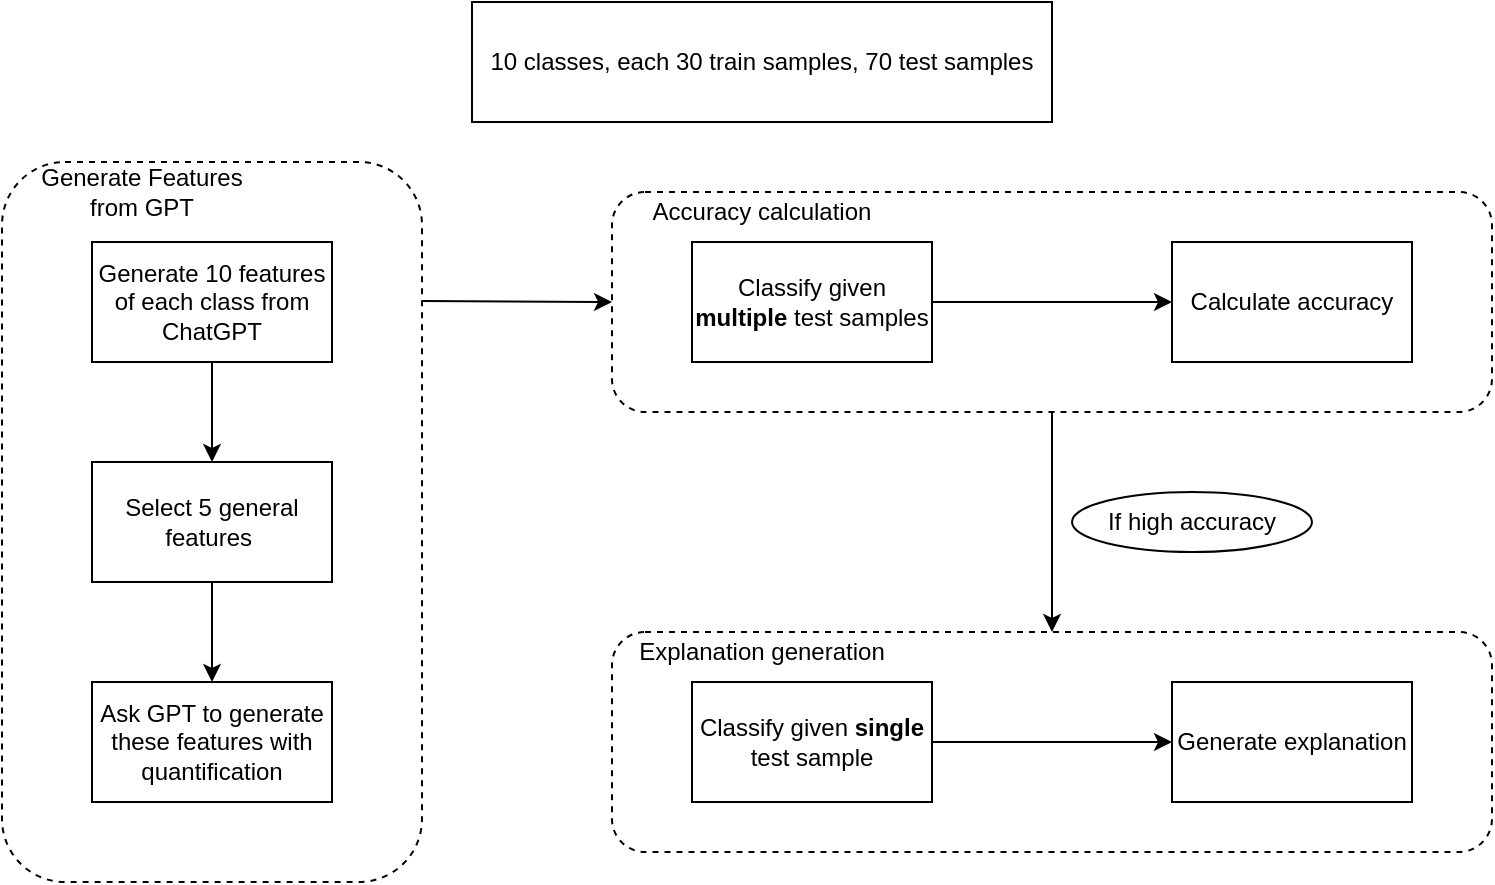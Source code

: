 <mxfile version="22.0.4" type="device">
  <diagram name="第 1 页" id="5k-mhaxqsC1-S2kC62RU">
    <mxGraphModel dx="1050" dy="574" grid="1" gridSize="10" guides="1" tooltips="1" connect="1" arrows="1" fold="1" page="1" pageScale="1" pageWidth="2336" pageHeight="1654" math="0" shadow="0">
      <root>
        <mxCell id="0" />
        <mxCell id="1" parent="0" />
        <mxCell id="MnXhYS4mInGa1vTu996b-2" value="10 classes, each 30 train samples, 70 test samples" style="rounded=0;whiteSpace=wrap;html=1;" parent="1" vertex="1">
          <mxGeometry x="460" y="100" width="290" height="60" as="geometry" />
        </mxCell>
        <mxCell id="qfQT-VdfGAIsc0yqWIOU-19" style="edgeStyle=orthogonalEdgeStyle;rounded=0;orthogonalLoop=1;jettySize=auto;html=1;exitX=1;exitY=0.5;exitDx=0;exitDy=0;entryX=0;entryY=0.5;entryDx=0;entryDy=0;" edge="1" parent="1" source="qfQT-VdfGAIsc0yqWIOU-4" target="qfQT-VdfGAIsc0yqWIOU-5">
          <mxGeometry relative="1" as="geometry" />
        </mxCell>
        <mxCell id="qfQT-VdfGAIsc0yqWIOU-4" value="Classify given &lt;b&gt;multiple&lt;/b&gt; test samples" style="rounded=0;whiteSpace=wrap;html=1;" vertex="1" parent="1">
          <mxGeometry x="570" y="220" width="120" height="60" as="geometry" />
        </mxCell>
        <mxCell id="qfQT-VdfGAIsc0yqWIOU-5" value="Calculate accuracy" style="rounded=0;whiteSpace=wrap;html=1;" vertex="1" parent="1">
          <mxGeometry x="810" y="220" width="120" height="60" as="geometry" />
        </mxCell>
        <mxCell id="qfQT-VdfGAIsc0yqWIOU-6" value="Ask GPT to generate these features with quantification" style="rounded=0;whiteSpace=wrap;html=1;" vertex="1" parent="1">
          <mxGeometry x="270" y="440" width="120" height="60" as="geometry" />
        </mxCell>
        <mxCell id="qfQT-VdfGAIsc0yqWIOU-14" style="edgeStyle=orthogonalEdgeStyle;rounded=0;orthogonalLoop=1;jettySize=auto;html=1;exitX=0.5;exitY=1;exitDx=0;exitDy=0;entryX=0.5;entryY=0;entryDx=0;entryDy=0;" edge="1" parent="1" source="qfQT-VdfGAIsc0yqWIOU-7" target="qfQT-VdfGAIsc0yqWIOU-6">
          <mxGeometry relative="1" as="geometry" />
        </mxCell>
        <mxCell id="qfQT-VdfGAIsc0yqWIOU-7" value="Select 5 general features&amp;nbsp;" style="rounded=0;whiteSpace=wrap;html=1;" vertex="1" parent="1">
          <mxGeometry x="270" y="330" width="120" height="60" as="geometry" />
        </mxCell>
        <mxCell id="qfQT-VdfGAIsc0yqWIOU-13" style="edgeStyle=orthogonalEdgeStyle;rounded=0;orthogonalLoop=1;jettySize=auto;html=1;exitX=0.5;exitY=1;exitDx=0;exitDy=0;" edge="1" parent="1" source="qfQT-VdfGAIsc0yqWIOU-8" target="qfQT-VdfGAIsc0yqWIOU-7">
          <mxGeometry relative="1" as="geometry" />
        </mxCell>
        <mxCell id="qfQT-VdfGAIsc0yqWIOU-8" value="Generate 10 features of each class from ChatGPT" style="rounded=0;whiteSpace=wrap;html=1;" vertex="1" parent="1">
          <mxGeometry x="270" y="220" width="120" height="60" as="geometry" />
        </mxCell>
        <mxCell id="qfQT-VdfGAIsc0yqWIOU-15" value="" style="rounded=1;whiteSpace=wrap;html=1;fillColor=none;dashed=1;" vertex="1" parent="1">
          <mxGeometry x="225" y="180" width="210" height="360" as="geometry" />
        </mxCell>
        <mxCell id="qfQT-VdfGAIsc0yqWIOU-16" value="Generate Features from GPT" style="text;html=1;strokeColor=none;fillColor=none;align=center;verticalAlign=middle;whiteSpace=wrap;rounded=0;" vertex="1" parent="1">
          <mxGeometry x="240" y="180" width="110" height="30" as="geometry" />
        </mxCell>
        <mxCell id="qfQT-VdfGAIsc0yqWIOU-22" style="edgeStyle=orthogonalEdgeStyle;rounded=0;orthogonalLoop=1;jettySize=auto;html=1;exitX=1;exitY=0.5;exitDx=0;exitDy=0;entryX=0;entryY=0.5;entryDx=0;entryDy=0;" edge="1" parent="1" source="qfQT-VdfGAIsc0yqWIOU-18" target="qfQT-VdfGAIsc0yqWIOU-20">
          <mxGeometry relative="1" as="geometry" />
        </mxCell>
        <mxCell id="qfQT-VdfGAIsc0yqWIOU-18" value="Classify given &lt;b&gt;single&lt;/b&gt; test sample" style="rounded=0;whiteSpace=wrap;html=1;" vertex="1" parent="1">
          <mxGeometry x="570" y="440" width="120" height="60" as="geometry" />
        </mxCell>
        <mxCell id="qfQT-VdfGAIsc0yqWIOU-20" value="Generate explanation" style="rounded=0;whiteSpace=wrap;html=1;" vertex="1" parent="1">
          <mxGeometry x="810" y="440" width="120" height="60" as="geometry" />
        </mxCell>
        <mxCell id="qfQT-VdfGAIsc0yqWIOU-23" value="" style="rounded=1;whiteSpace=wrap;html=1;fillColor=none;dashed=1;" vertex="1" parent="1">
          <mxGeometry x="530" y="195" width="440" height="110" as="geometry" />
        </mxCell>
        <mxCell id="qfQT-VdfGAIsc0yqWIOU-25" value="Accuracy calculation" style="text;html=1;strokeColor=none;fillColor=none;align=center;verticalAlign=middle;whiteSpace=wrap;rounded=0;" vertex="1" parent="1">
          <mxGeometry x="500" y="190" width="210" height="30" as="geometry" />
        </mxCell>
        <mxCell id="qfQT-VdfGAIsc0yqWIOU-26" value="" style="rounded=1;whiteSpace=wrap;html=1;fillColor=none;dashed=1;" vertex="1" parent="1">
          <mxGeometry x="530" y="415" width="440" height="110" as="geometry" />
        </mxCell>
        <mxCell id="qfQT-VdfGAIsc0yqWIOU-27" value="Explanation generation" style="text;html=1;strokeColor=none;fillColor=none;align=center;verticalAlign=middle;whiteSpace=wrap;rounded=0;" vertex="1" parent="1">
          <mxGeometry x="500" y="410" width="210" height="30" as="geometry" />
        </mxCell>
        <mxCell id="qfQT-VdfGAIsc0yqWIOU-30" value="" style="endArrow=classic;html=1;rounded=0;entryX=0;entryY=0.5;entryDx=0;entryDy=0;" edge="1" parent="1" target="qfQT-VdfGAIsc0yqWIOU-23">
          <mxGeometry width="50" height="50" relative="1" as="geometry">
            <mxPoint x="435" y="249.5" as="sourcePoint" />
            <mxPoint x="525" y="249.5" as="targetPoint" />
          </mxGeometry>
        </mxCell>
        <mxCell id="qfQT-VdfGAIsc0yqWIOU-31" value="" style="endArrow=classic;html=1;rounded=0;entryX=0.5;entryY=0;entryDx=0;entryDy=0;exitX=0.5;exitY=1;exitDx=0;exitDy=0;" edge="1" parent="1" source="qfQT-VdfGAIsc0yqWIOU-23" target="qfQT-VdfGAIsc0yqWIOU-26">
          <mxGeometry width="50" height="50" relative="1" as="geometry">
            <mxPoint x="700" y="330" as="sourcePoint" />
            <mxPoint x="790" y="330" as="targetPoint" />
          </mxGeometry>
        </mxCell>
        <mxCell id="qfQT-VdfGAIsc0yqWIOU-34" value="If high accuracy" style="ellipse;whiteSpace=wrap;html=1;" vertex="1" parent="1">
          <mxGeometry x="760" y="345" width="120" height="30" as="geometry" />
        </mxCell>
      </root>
    </mxGraphModel>
  </diagram>
</mxfile>
